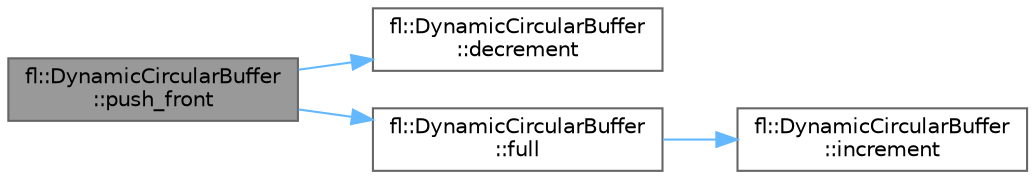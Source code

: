 digraph "fl::DynamicCircularBuffer::push_front"
{
 // INTERACTIVE_SVG=YES
 // LATEX_PDF_SIZE
  bgcolor="transparent";
  edge [fontname=Helvetica,fontsize=10,labelfontname=Helvetica,labelfontsize=10];
  node [fontname=Helvetica,fontsize=10,shape=box,height=0.2,width=0.4];
  rankdir="LR";
  Node1 [id="Node000001",label="fl::DynamicCircularBuffer\l::push_front",height=0.2,width=0.4,color="gray40", fillcolor="grey60", style="filled", fontcolor="black",tooltip=" "];
  Node1 -> Node2 [id="edge1_Node000001_Node000002",color="steelblue1",style="solid",tooltip=" "];
  Node2 [id="Node000002",label="fl::DynamicCircularBuffer\l::decrement",height=0.2,width=0.4,color="grey40", fillcolor="white", style="filled",URL="$d0/d56/classfl_1_1_dynamic_circular_buffer_a894c5d140512e699fa10d0a0e7437ceb.html#a894c5d140512e699fa10d0a0e7437ceb",tooltip=" "];
  Node1 -> Node3 [id="edge2_Node000001_Node000003",color="steelblue1",style="solid",tooltip=" "];
  Node3 [id="Node000003",label="fl::DynamicCircularBuffer\l::full",height=0.2,width=0.4,color="grey40", fillcolor="white", style="filled",URL="$d0/d56/classfl_1_1_dynamic_circular_buffer_aa50d3e9777e1c009d1412a47423c81c7.html#aa50d3e9777e1c009d1412a47423c81c7",tooltip=" "];
  Node3 -> Node4 [id="edge3_Node000003_Node000004",color="steelblue1",style="solid",tooltip=" "];
  Node4 [id="Node000004",label="fl::DynamicCircularBuffer\l::increment",height=0.2,width=0.4,color="grey40", fillcolor="white", style="filled",URL="$d0/d56/classfl_1_1_dynamic_circular_buffer_a5f372728bbf8359161b5a7c6e1cc1ed3.html#a5f372728bbf8359161b5a7c6e1cc1ed3",tooltip=" "];
}
